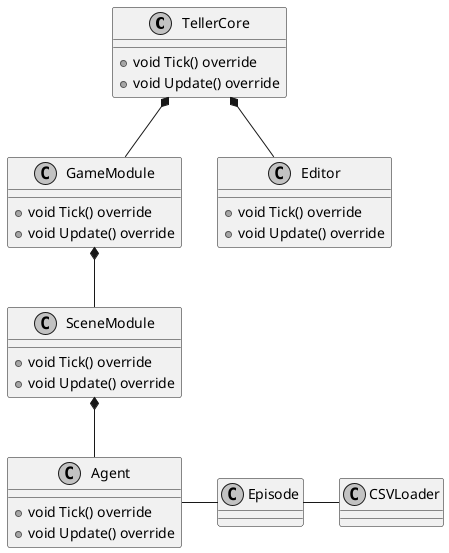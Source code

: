 @startuml Stack

skinparam {
    monochrome true
    padding 1
}
class TellerCore{
    +void Tick() override
    +void Update() override
}
class GameModule{
    +void Tick() override
    +void Update() override
}
class SceneModule{
    +void Tick() override
    +void Update() override
}
class Agent{
    +void Tick() override
    +void Update() override
}
class Editor{
    +void Tick() override
    +void Update() override
}

class CSVLoader{
}

class Episode{
}

TellerCore *-- GameModule
TellerCore *-- Editor
GameModule *-- SceneModule
SceneModule *-- Agent
Agent - Episode
Episode - CSVLoader

@enduml